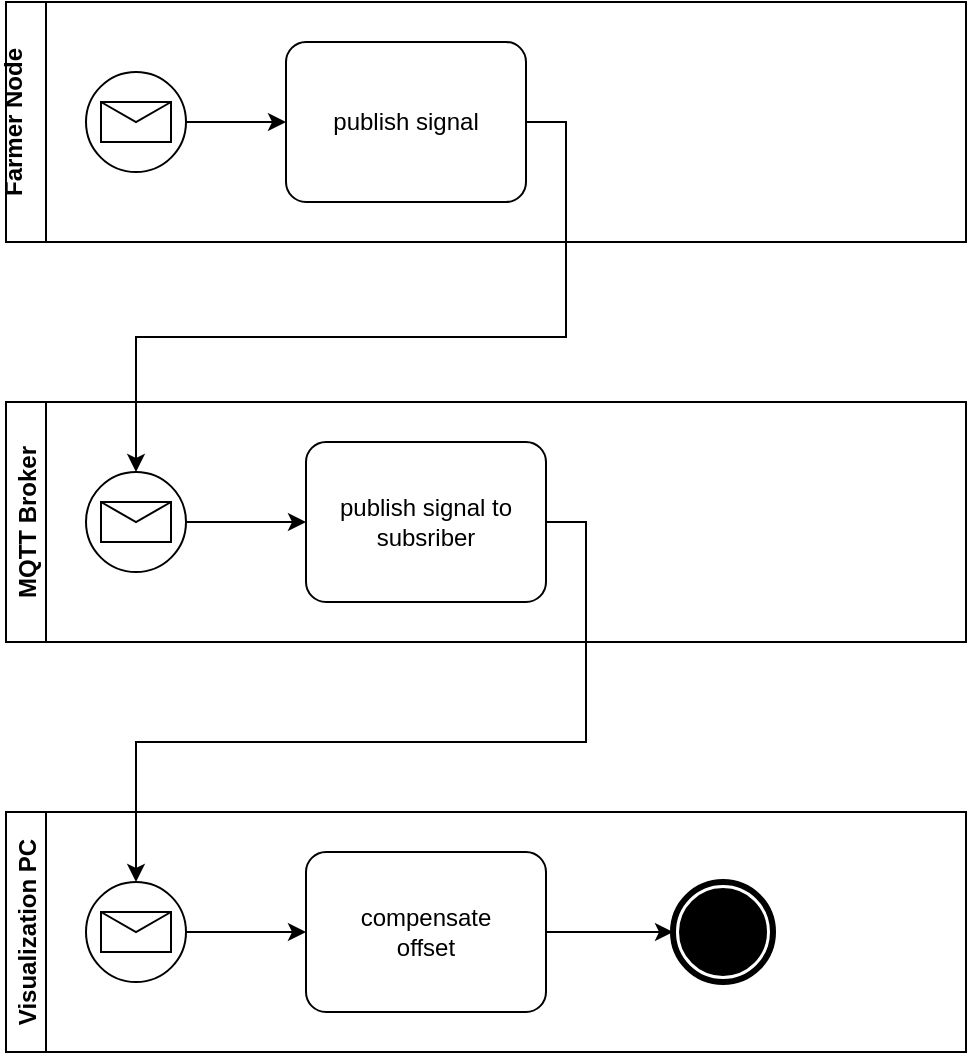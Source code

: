 <mxfile version="15.4.0" type="device"><diagram id="jLCJXhReENh8wE9594_1" name="Seite-1"><mxGraphModel dx="1113" dy="711" grid="1" gridSize="10" guides="1" tooltips="1" connect="1" arrows="1" fold="1" page="1" pageScale="1" pageWidth="827" pageHeight="1169" math="0" shadow="0"><root><mxCell id="0"/><mxCell id="1" parent="0"/><mxCell id="nQcpLnJsjYbovRcdXx6u-1" value="Farmer Node&#10;" style="swimlane;startSize=20;horizontal=0;" vertex="1" parent="1"><mxGeometry x="80" y="120" width="480" height="120" as="geometry"/></mxCell><mxCell id="nQcpLnJsjYbovRcdXx6u-16" style="edgeStyle=orthogonalEdgeStyle;rounded=0;orthogonalLoop=1;jettySize=auto;html=1;exitX=1;exitY=0.5;exitDx=0;exitDy=0;exitPerimeter=0;entryX=0;entryY=0.5;entryDx=0;entryDy=0;entryPerimeter=0;" edge="1" parent="nQcpLnJsjYbovRcdXx6u-1" source="nQcpLnJsjYbovRcdXx6u-4" target="nQcpLnJsjYbovRcdXx6u-5"><mxGeometry relative="1" as="geometry"/></mxCell><mxCell id="nQcpLnJsjYbovRcdXx6u-4" value="" style="points=[[0.145,0.145,0],[0.5,0,0],[0.855,0.145,0],[1,0.5,0],[0.855,0.855,0],[0.5,1,0],[0.145,0.855,0],[0,0.5,0]];shape=mxgraph.bpmn.event;html=1;verticalLabelPosition=bottom;labelBackgroundColor=#ffffff;verticalAlign=top;align=center;perimeter=ellipsePerimeter;outlineConnect=0;aspect=fixed;outline=standard;symbol=message;" vertex="1" parent="nQcpLnJsjYbovRcdXx6u-1"><mxGeometry x="40" y="35" width="50" height="50" as="geometry"/></mxCell><mxCell id="nQcpLnJsjYbovRcdXx6u-5" value="publish signal" style="points=[[0.25,0,0],[0.5,0,0],[0.75,0,0],[1,0.25,0],[1,0.5,0],[1,0.75,0],[0.75,1,0],[0.5,1,0],[0.25,1,0],[0,0.75,0],[0,0.5,0],[0,0.25,0]];shape=mxgraph.bpmn.task;whiteSpace=wrap;rectStyle=rounded;size=10;taskMarker=abstract;" vertex="1" parent="nQcpLnJsjYbovRcdXx6u-1"><mxGeometry x="140" y="20" width="120" height="80" as="geometry"/></mxCell><mxCell id="nQcpLnJsjYbovRcdXx6u-2" value="MQTT Broker" style="swimlane;startSize=20;horizontal=0;" vertex="1" parent="1"><mxGeometry x="80" y="320" width="480" height="120" as="geometry"/></mxCell><mxCell id="nQcpLnJsjYbovRcdXx6u-6" value="publish signal to subsriber" style="points=[[0.25,0,0],[0.5,0,0],[0.75,0,0],[1,0.25,0],[1,0.5,0],[1,0.75,0],[0.75,1,0],[0.5,1,0],[0.25,1,0],[0,0.75,0],[0,0.5,0],[0,0.25,0]];shape=mxgraph.bpmn.task;whiteSpace=wrap;rectStyle=rounded;size=10;taskMarker=abstract;" vertex="1" parent="nQcpLnJsjYbovRcdXx6u-2"><mxGeometry x="150" y="20" width="120" height="80" as="geometry"/></mxCell><mxCell id="nQcpLnJsjYbovRcdXx6u-11" style="edgeStyle=orthogonalEdgeStyle;rounded=0;orthogonalLoop=1;jettySize=auto;html=1;exitX=1;exitY=0.5;exitDx=0;exitDy=0;exitPerimeter=0;entryX=0;entryY=0.5;entryDx=0;entryDy=0;entryPerimeter=0;" edge="1" parent="nQcpLnJsjYbovRcdXx6u-2" source="nQcpLnJsjYbovRcdXx6u-7" target="nQcpLnJsjYbovRcdXx6u-6"><mxGeometry relative="1" as="geometry"/></mxCell><mxCell id="nQcpLnJsjYbovRcdXx6u-7" value="" style="points=[[0.145,0.145,0],[0.5,0,0],[0.855,0.145,0],[1,0.5,0],[0.855,0.855,0],[0.5,1,0],[0.145,0.855,0],[0,0.5,0]];shape=mxgraph.bpmn.event;html=1;verticalLabelPosition=bottom;labelBackgroundColor=#ffffff;verticalAlign=top;align=center;perimeter=ellipsePerimeter;outlineConnect=0;aspect=fixed;outline=standard;symbol=message;" vertex="1" parent="nQcpLnJsjYbovRcdXx6u-2"><mxGeometry x="40" y="35" width="50" height="50" as="geometry"/></mxCell><mxCell id="nQcpLnJsjYbovRcdXx6u-3" value="Visualization PC" style="swimlane;startSize=20;horizontal=0;" vertex="1" parent="1"><mxGeometry x="80" y="525" width="480" height="120" as="geometry"/></mxCell><mxCell id="nQcpLnJsjYbovRcdXx6u-13" style="edgeStyle=orthogonalEdgeStyle;rounded=0;orthogonalLoop=1;jettySize=auto;html=1;exitX=1;exitY=0.5;exitDx=0;exitDy=0;exitPerimeter=0;entryX=0;entryY=0.5;entryDx=0;entryDy=0;entryPerimeter=0;" edge="1" parent="nQcpLnJsjYbovRcdXx6u-3" source="nQcpLnJsjYbovRcdXx6u-8" target="nQcpLnJsjYbovRcdXx6u-9"><mxGeometry relative="1" as="geometry"/></mxCell><mxCell id="nQcpLnJsjYbovRcdXx6u-8" value="" style="points=[[0.145,0.145,0],[0.5,0,0],[0.855,0.145,0],[1,0.5,0],[0.855,0.855,0],[0.5,1,0],[0.145,0.855,0],[0,0.5,0]];shape=mxgraph.bpmn.event;html=1;verticalLabelPosition=bottom;labelBackgroundColor=#ffffff;verticalAlign=top;align=center;perimeter=ellipsePerimeter;outlineConnect=0;aspect=fixed;outline=standard;symbol=message;" vertex="1" parent="nQcpLnJsjYbovRcdXx6u-3"><mxGeometry x="40" y="35" width="50" height="50" as="geometry"/></mxCell><mxCell id="nQcpLnJsjYbovRcdXx6u-15" style="edgeStyle=orthogonalEdgeStyle;rounded=0;orthogonalLoop=1;jettySize=auto;html=1;exitX=1;exitY=0.5;exitDx=0;exitDy=0;exitPerimeter=0;entryX=0;entryY=0.5;entryDx=0;entryDy=0;entryPerimeter=0;" edge="1" parent="nQcpLnJsjYbovRcdXx6u-3" source="nQcpLnJsjYbovRcdXx6u-9" target="nQcpLnJsjYbovRcdXx6u-14"><mxGeometry relative="1" as="geometry"/></mxCell><mxCell id="nQcpLnJsjYbovRcdXx6u-9" value="compensate&#10;offset" style="points=[[0.25,0,0],[0.5,0,0],[0.75,0,0],[1,0.25,0],[1,0.5,0],[1,0.75,0],[0.75,1,0],[0.5,1,0],[0.25,1,0],[0,0.75,0],[0,0.5,0],[0,0.25,0]];shape=mxgraph.bpmn.task;whiteSpace=wrap;rectStyle=rounded;size=10;taskMarker=abstract;" vertex="1" parent="nQcpLnJsjYbovRcdXx6u-3"><mxGeometry x="150" y="20" width="120" height="80" as="geometry"/></mxCell><mxCell id="nQcpLnJsjYbovRcdXx6u-14" value="" style="points=[[0.145,0.145,0],[0.5,0,0],[0.855,0.145,0],[1,0.5,0],[0.855,0.855,0],[0.5,1,0],[0.145,0.855,0],[0,0.5,0]];shape=mxgraph.bpmn.event;html=1;verticalLabelPosition=bottom;labelBackgroundColor=#ffffff;verticalAlign=top;align=center;perimeter=ellipsePerimeter;outlineConnect=0;aspect=fixed;outline=end;symbol=terminate;" vertex="1" parent="nQcpLnJsjYbovRcdXx6u-3"><mxGeometry x="333.5" y="35" width="50" height="50" as="geometry"/></mxCell><mxCell id="nQcpLnJsjYbovRcdXx6u-10" style="edgeStyle=orthogonalEdgeStyle;rounded=0;orthogonalLoop=1;jettySize=auto;html=1;exitX=1;exitY=0.5;exitDx=0;exitDy=0;exitPerimeter=0;entryX=0.5;entryY=0;entryDx=0;entryDy=0;entryPerimeter=0;" edge="1" parent="1" source="nQcpLnJsjYbovRcdXx6u-5" target="nQcpLnJsjYbovRcdXx6u-7"><mxGeometry relative="1" as="geometry"/></mxCell><mxCell id="nQcpLnJsjYbovRcdXx6u-12" style="edgeStyle=orthogonalEdgeStyle;rounded=0;orthogonalLoop=1;jettySize=auto;html=1;exitX=1;exitY=0.5;exitDx=0;exitDy=0;exitPerimeter=0;entryX=0.5;entryY=0;entryDx=0;entryDy=0;entryPerimeter=0;" edge="1" parent="1" source="nQcpLnJsjYbovRcdXx6u-6" target="nQcpLnJsjYbovRcdXx6u-8"><mxGeometry relative="1" as="geometry"/></mxCell></root></mxGraphModel></diagram></mxfile>